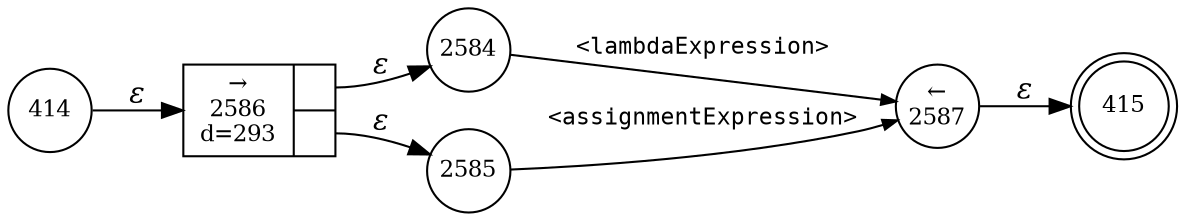 digraph ATN {
rankdir=LR;
s415[fontsize=11, label="415", shape=doublecircle, fixedsize=true, width=.6];
s2584[fontsize=11,label="2584", shape=circle, fixedsize=true, width=.55, peripheries=1];
s2585[fontsize=11,label="2585", shape=circle, fixedsize=true, width=.55, peripheries=1];
s2586[fontsize=11,label="{&rarr;\n2586\nd=293|{<p0>|<p1>}}", shape=record, fixedsize=false, peripheries=1];
s2587[fontsize=11,label="&larr;\n2587", shape=circle, fixedsize=true, width=.55, peripheries=1];
s414[fontsize=11,label="414", shape=circle, fixedsize=true, width=.55, peripheries=1];
s414 -> s2586 [fontname="Times-Italic", label="&epsilon;"];
s2586:p0 -> s2584 [fontname="Times-Italic", label="&epsilon;"];
s2586:p1 -> s2585 [fontname="Times-Italic", label="&epsilon;"];
s2584 -> s2587 [fontsize=11, fontname="Courier", arrowsize=.7, label = "<lambdaExpression>", arrowhead = normal];
s2585 -> s2587 [fontsize=11, fontname="Courier", arrowsize=.7, label = "<assignmentExpression>", arrowhead = normal];
s2587 -> s415 [fontname="Times-Italic", label="&epsilon;"];
}
